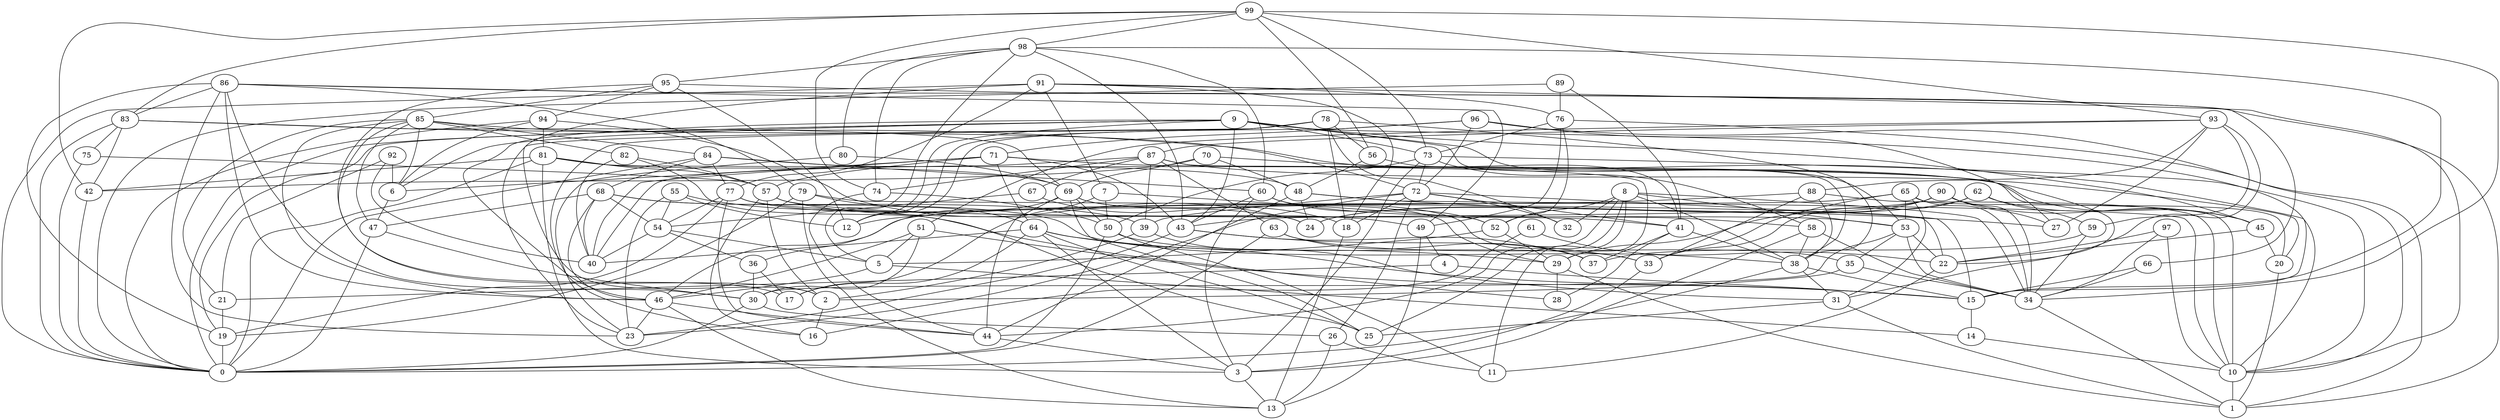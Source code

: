 digraph GG_graph {

subgraph G_graph {
edge [color = black]
"78" -> "32" [dir = none]
"83" -> "69" [dir = none]
"80" -> "69" [dir = none]
"26" -> "11" [dir = none]
"21" -> "19" [dir = none]
"89" -> "0" [dir = none]
"70" -> "69" [dir = none]
"88" -> "12" [dir = none]
"14" -> "10" [dir = none]
"98" -> "5" [dir = none]
"98" -> "15" [dir = none]
"38" -> "15" [dir = none]
"61" -> "22" [dir = none]
"79" -> "19" [dir = none]
"56" -> "41" [dir = none]
"99" -> "56" [dir = none]
"82" -> "25" [dir = none]
"49" -> "4" [dir = none]
"49" -> "13" [dir = none]
"97" -> "34" [dir = none]
"68" -> "39" [dir = none]
"68" -> "40" [dir = none]
"77" -> "19" [dir = none]
"77" -> "54" [dir = none]
"77" -> "41" [dir = none]
"77" -> "44" [dir = none]
"42" -> "0" [dir = none]
"9" -> "73" [dir = none]
"9" -> "15" [dir = none]
"9" -> "43" [dir = none]
"9" -> "53" [dir = none]
"9" -> "46" [dir = none]
"93" -> "51" [dir = none]
"46" -> "13" [dir = none]
"46" -> "44" [dir = none]
"33" -> "3" [dir = none]
"31" -> "1" [dir = none]
"8" -> "32" [dir = none]
"8" -> "11" [dir = none]
"8" -> "44" [dir = none]
"35" -> "34" [dir = none]
"84" -> "77" [dir = none]
"30" -> "0" [dir = none]
"58" -> "34" [dir = none]
"65" -> "10" [dir = none]
"65" -> "31" [dir = none]
"65" -> "34" [dir = none]
"65" -> "46" [dir = none]
"7" -> "52" [dir = none]
"7" -> "17" [dir = none]
"91" -> "7" [dir = none]
"91" -> "2" [dir = none]
"91" -> "0" [dir = none]
"92" -> "6" [dir = none]
"71" -> "57" [dir = none]
"71" -> "40" [dir = none]
"71" -> "6" [dir = none]
"94" -> "0" [dir = none]
"94" -> "6" [dir = none]
"86" -> "23" [dir = none]
"86" -> "46" [dir = none]
"55" -> "12" [dir = none]
"62" -> "33" [dir = none]
"62" -> "24" [dir = none]
"87" -> "63" [dir = none]
"87" -> "29" [dir = none]
"87" -> "40" [dir = none]
"90" -> "27" [dir = none]
"90" -> "45" [dir = none]
"90" -> "24" [dir = none]
"90" -> "34" [dir = none]
"41" -> "28" [dir = none]
"75" -> "0" [dir = none]
"51" -> "15" [dir = none]
"64" -> "25" [dir = none]
"64" -> "15" [dir = none]
"74" -> "44" [dir = none]
"2" -> "16" [dir = none]
"48" -> "24" [dir = none]
"54" -> "36" [dir = none]
"76" -> "73" [dir = none]
"95" -> "66" [dir = none]
"95" -> "12" [dir = none]
"81" -> "20" [dir = none]
"81" -> "69" [dir = none]
"69" -> "37" [dir = none]
"69" -> "50" [dir = none]
"69" -> "44" [dir = none]
"67" -> "18" [dir = none]
"67" -> "54" [dir = none]
"59" -> "34" [dir = none]
"85" -> "72" [dir = none]
"85" -> "6" [dir = none]
"85" -> "46" [dir = none]
"22" -> "11" [dir = none]
"60" -> "43" [dir = none]
"96" -> "12" [dir = none]
"96" -> "1" [dir = none]
"47" -> "0" [dir = none]
"48" -> "10" [dir = none]
"87" -> "67" [dir = none]
"69" -> "25" [dir = none]
"63" -> "0" [dir = none]
"80" -> "23" [dir = none]
"84" -> "68" [dir = none]
"71" -> "64" [dir = none]
"76" -> "49" [dir = none]
"45" -> "20" [dir = none]
"66" -> "15" [dir = none]
"83" -> "42" [dir = none]
"38" -> "0" [dir = none]
"98" -> "74" [dir = none]
"90" -> "43" [dir = none]
"72" -> "26" [dir = none]
"99" -> "42" [dir = none]
"8" -> "52" [dir = none]
"91" -> "77" [dir = none]
"68" -> "54" [dir = none]
"9" -> "6" [dir = none]
"72" -> "18" [dir = none]
"90" -> "29" [dir = none]
"91" -> "10" [dir = none]
"73" -> "72" [dir = none]
"64" -> "3" [dir = none]
"99" -> "83" [dir = none]
"26" -> "13" [dir = none]
"98" -> "95" [dir = none]
"60" -> "52" [dir = none]
"60" -> "58" [dir = none]
"43" -> "37" [dir = none]
"48" -> "44" [dir = none]
"72" -> "39" [dir = none]
"72" -> "23" [dir = none]
"34" -> "1" [dir = none]
"43" -> "33" [dir = none]
"29" -> "28" [dir = none]
"79" -> "22" [dir = none]
"55" -> "28" [dir = none]
"3" -> "13" [dir = none]
"58" -> "3" [dir = none]
"54" -> "40" [dir = none]
"8" -> "25" [dir = none]
"76" -> "52" [dir = none]
"93" -> "88" [dir = none]
"92" -> "21" [dir = none]
"81" -> "57" [dir = none]
"6" -> "47" [dir = none]
"50" -> "0" [dir = none]
"63" -> "37" [dir = none]
"78" -> "16" [dir = none]
"86" -> "83" [dir = none]
"85" -> "82" [dir = none]
"7" -> "50" [dir = none]
"81" -> "3" [dir = none]
"86" -> "49" [dir = none]
"78" -> "18" [dir = none]
"62" -> "45" [dir = none]
"41" -> "38" [dir = none]
"73" -> "58" [dir = none]
"86" -> "1" [dir = none]
"45" -> "22" [dir = none]
"78" -> "38" [dir = none]
"38" -> "31" [dir = none]
"64" -> "40" [dir = none]
"9" -> "38" [dir = none]
"73" -> "3" [dir = none]
"10" -> "1" [dir = none]
"86" -> "19" [dir = none]
"99" -> "74" [dir = none]
"35" -> "2" [dir = none]
"4" -> "21" [dir = none]
"83" -> "22" [dir = none]
"19" -> "0" [dir = none]
"72" -> "41" [dir = none]
"84" -> "0" [dir = none]
"98" -> "43" [dir = none]
"57" -> "2" [dir = none]
"47" -> "30" [dir = none]
"95" -> "85" [dir = none]
"60" -> "3" [dir = none]
"76" -> "10" [dir = none]
"57" -> "53" [dir = none]
"53" -> "35" [dir = none]
"93" -> "27" [dir = none]
"95" -> "2" [dir = none]
"93" -> "59" [dir = none]
"78" -> "12" [dir = none]
"97" -> "22" [dir = none]
"48" -> "27" [dir = none]
"52" -> "29" [dir = none]
"9" -> "45" [dir = none]
"81" -> "0" [dir = none]
"79" -> "64" [dir = none]
"36" -> "30" [dir = none]
"68" -> "38" [dir = none]
"84" -> "60" [dir = none]
"5" -> "14" [dir = none]
"31" -> "25" [dir = none]
"69" -> "29" [dir = none]
"83" -> "0" [dir = none]
"53" -> "22" [dir = none]
"30" -> "26" [dir = none]
"82" -> "40" [dir = none]
"99" -> "34" [dir = none]
"85" -> "47" [dir = none]
"96" -> "27" [dir = none]
"84" -> "48" [dir = none]
"85" -> "17" [dir = none]
"89" -> "76" [dir = none]
"73" -> "10" [dir = none]
"65" -> "53" [dir = none]
"96" -> "71" [dir = none]
"68" -> "47" [dir = none]
"74" -> "50" [dir = none]
"18" -> "13" [dir = none]
"75" -> "57" [dir = none]
"88" -> "38" [dir = none]
"59" -> "37" [dir = none]
"85" -> "21" [dir = none]
"55" -> "54" [dir = none]
"29" -> "1" [dir = none]
"81" -> "42" [dir = none]
"63" -> "35" [dir = none]
"8" -> "34" [dir = none]
"65" -> "33" [dir = none]
"61" -> "16" [dir = none]
"57" -> "16" [dir = none]
"70" -> "42" [dir = none]
"39" -> "31" [dir = none]
"62" -> "59" [dir = none]
"64" -> "17" [dir = none]
"79" -> "13" [dir = none]
"88" -> "33" [dir = none]
"46" -> "23" [dir = none]
"77" -> "24" [dir = none]
"53" -> "30" [dir = none]
"98" -> "60" [dir = none]
"72" -> "32" [dir = none]
"39" -> "2" [dir = none]
"70" -> "10" [dir = none]
"91" -> "76" [dir = none]
"15" -> "14" [dir = none]
"87" -> "20" [dir = none]
"96" -> "72" [dir = none]
"70" -> "48" [dir = none]
"52" -> "5" [dir = none]
"72" -> "15" [dir = none]
"56" -> "48" [dir = none]
"95" -> "94" [dir = none]
"51" -> "30" [dir = none]
"71" -> "43" [dir = none]
"50" -> "11" [dir = none]
"71" -> "45" [dir = none]
"9" -> "19" [dir = none]
"93" -> "87" [dir = none]
"55" -> "23" [dir = none]
"8" -> "38" [dir = none]
"91" -> "18" [dir = none]
"50" -> "33" [dir = none]
"86" -> "79" [dir = none]
"54" -> "5" [dir = none]
"20" -> "1" [dir = none]
"8" -> "53" [dir = none]
"86" -> "30" [dir = none]
"94" -> "24" [dir = none]
"57" -> "49" [dir = none]
"85" -> "84" [dir = none]
"66" -> "34" [dir = none]
"93" -> "31" [dir = none]
"9" -> "12" [dir = none]
"9" -> "0" [dir = none]
"64" -> "29" [dir = none]
"41" -> "37" [dir = none]
"89" -> "41" [dir = none]
"68" -> "46" [dir = none]
"99" -> "98" [dir = none]
"43" -> "23" [dir = none]
"58" -> "38" [dir = none]
"97" -> "10" [dir = none]
"4" -> "15" [dir = none]
"83" -> "75" [dir = none]
"51" -> "5" [dir = none]
"88" -> "10" [dir = none]
"87" -> "74" [dir = none]
"92" -> "40" [dir = none]
"82" -> "57" [dir = none]
"99" -> "93" [dir = none]
"5" -> "46" [dir = none]
"73" -> "50" [dir = none]
"36" -> "17" [dir = none]
"78" -> "56" [dir = none]
"99" -> "73" [dir = none]
"51" -> "46" [dir = none]
"87" -> "39" [dir = none]
"78" -> "23" [dir = none]
"44" -> "3" [dir = none]
"94" -> "81" [dir = none]
"98" -> "80" [dir = none]
"53" -> "34" [dir = none]
"69" -> "36" [dir = none]
}

}

